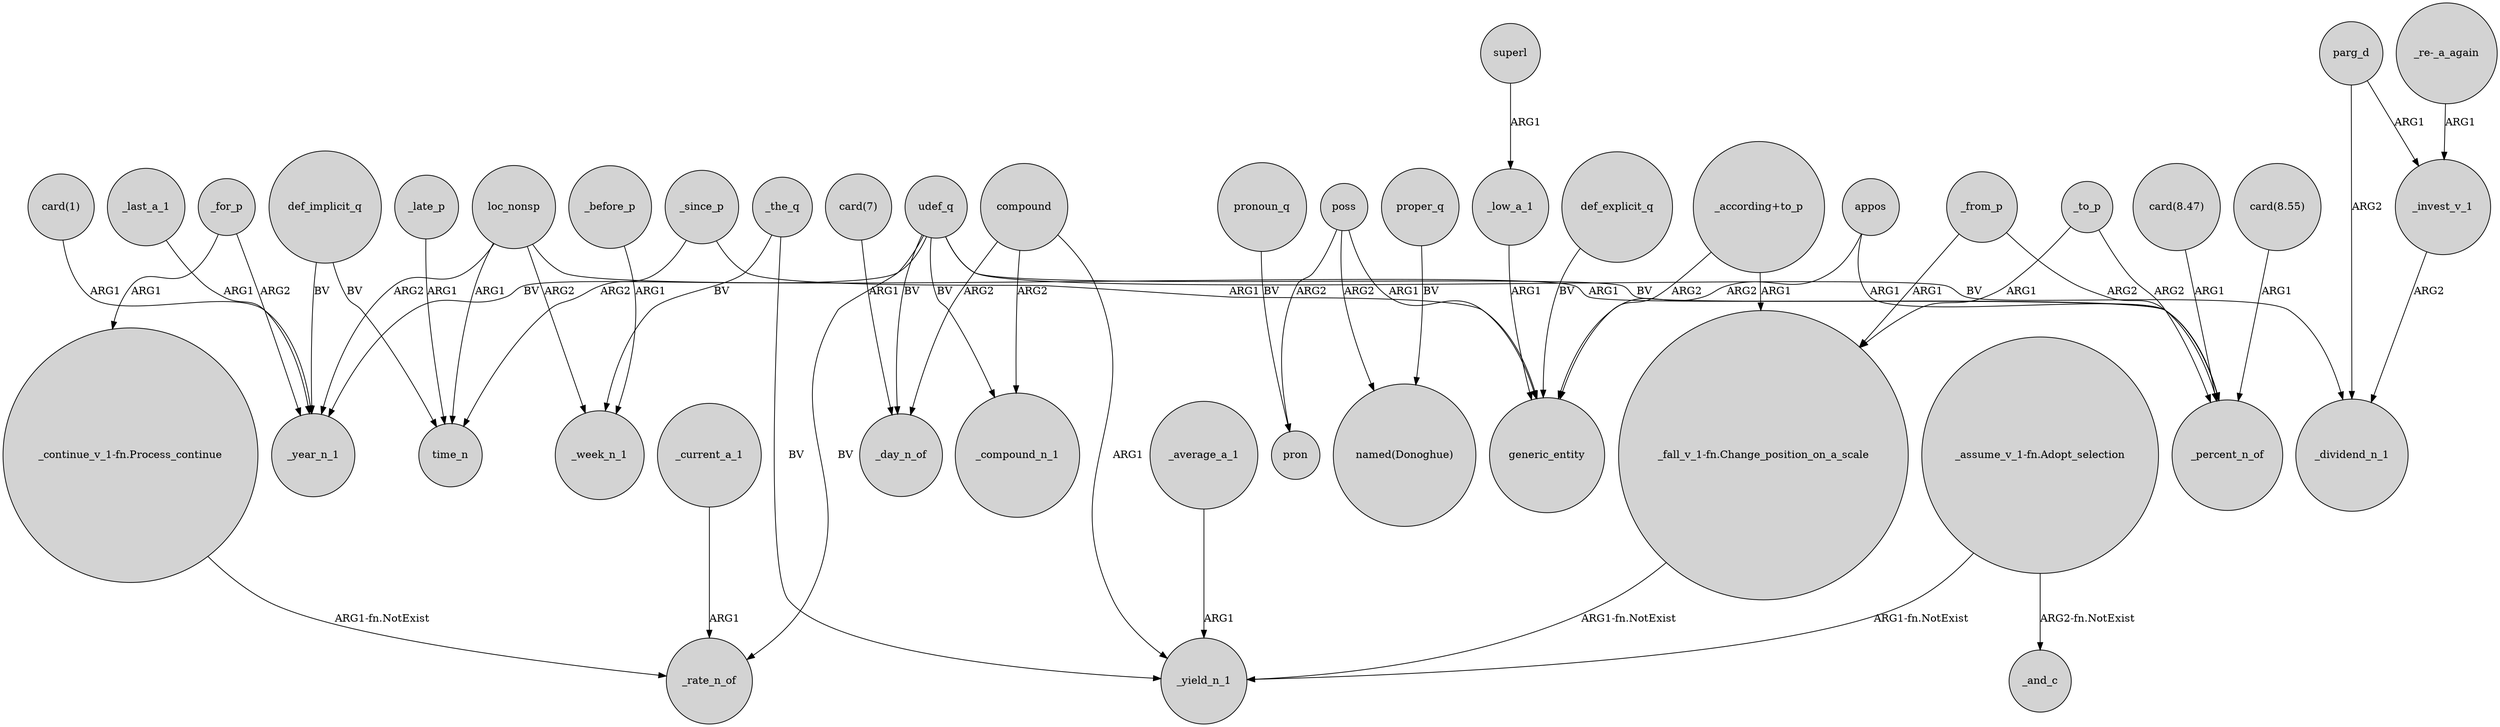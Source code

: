 digraph {
	node [shape=circle style=filled]
	_current_a_1 -> _rate_n_of [label=ARG1]
	_late_p -> time_n [label=ARG1]
	_the_q -> _yield_n_1 [label=BV]
	poss -> generic_entity [label=ARG1]
	_for_p -> _year_n_1 [label=ARG2]
	udef_q -> _compound_n_1 [label=BV]
	poss -> pron [label=ARG2]
	def_implicit_q -> _year_n_1 [label=BV]
	_for_p -> "_continue_v_1-fn.Process_continue" [label=ARG1]
	_from_p -> "_fall_v_1-fn.Change_position_on_a_scale" [label=ARG1]
	_invest_v_1 -> _dividend_n_1 [label=ARG2]
	_average_a_1 -> _yield_n_1 [label=ARG1]
	poss -> "named(Donoghue)" [label=ARG2]
	def_explicit_q -> generic_entity [label=BV]
	compound -> _day_n_of [label=ARG2]
	compound -> _yield_n_1 [label=ARG1]
	compound -> _compound_n_1 [label=ARG2]
	"_according+to_p" -> generic_entity [label=ARG2]
	"card(7)" -> _day_n_of [label=ARG1]
	udef_q -> _day_n_of [label=BV]
	parg_d -> _invest_v_1 [label=ARG1]
	parg_d -> _dividend_n_1 [label=ARG2]
	udef_q -> _rate_n_of [label=BV]
	appos -> generic_entity [label=ARG2]
	_low_a_1 -> generic_entity [label=ARG1]
	loc_nonsp -> time_n [label=ARG1]
	loc_nonsp -> _percent_n_of [label=ARG1]
	"card(8.47)" -> _percent_n_of [label=ARG1]
	"_fall_v_1-fn.Change_position_on_a_scale" -> _yield_n_1 [label="ARG1-fn.NotExist"]
	pronoun_q -> pron [label=BV]
	_before_p -> _week_n_1 [label=ARG1]
	_since_p -> generic_entity [label=ARG1]
	loc_nonsp -> _week_n_1 [label=ARG2]
	"_assume_v_1-fn.Adopt_selection" -> _and_c [label="ARG2-fn.NotExist"]
	superl -> _low_a_1 [label=ARG1]
	_since_p -> time_n [label=ARG2]
	"card(8.55)" -> _percent_n_of [label=ARG1]
	_the_q -> _week_n_1 [label=BV]
	"_according+to_p" -> "_fall_v_1-fn.Change_position_on_a_scale" [label=ARG1]
	loc_nonsp -> _year_n_1 [label=ARG2]
	"_continue_v_1-fn.Process_continue" -> _rate_n_of [label="ARG1-fn.NotExist"]
	_last_a_1 -> _year_n_1 [label=ARG1]
	_to_p -> _percent_n_of [label=ARG2]
	"card(1)" -> _year_n_1 [label=ARG1]
	udef_q -> _year_n_1 [label=BV]
	_from_p -> _percent_n_of [label=ARG2]
	"_assume_v_1-fn.Adopt_selection" -> _yield_n_1 [label="ARG1-fn.NotExist"]
	udef_q -> _dividend_n_1 [label=BV]
	udef_q -> _percent_n_of [label=BV]
	appos -> _percent_n_of [label=ARG1]
	"_re-_a_again" -> _invest_v_1 [label=ARG1]
	proper_q -> "named(Donoghue)" [label=BV]
	_to_p -> "_fall_v_1-fn.Change_position_on_a_scale" [label=ARG1]
	def_implicit_q -> time_n [label=BV]
}
